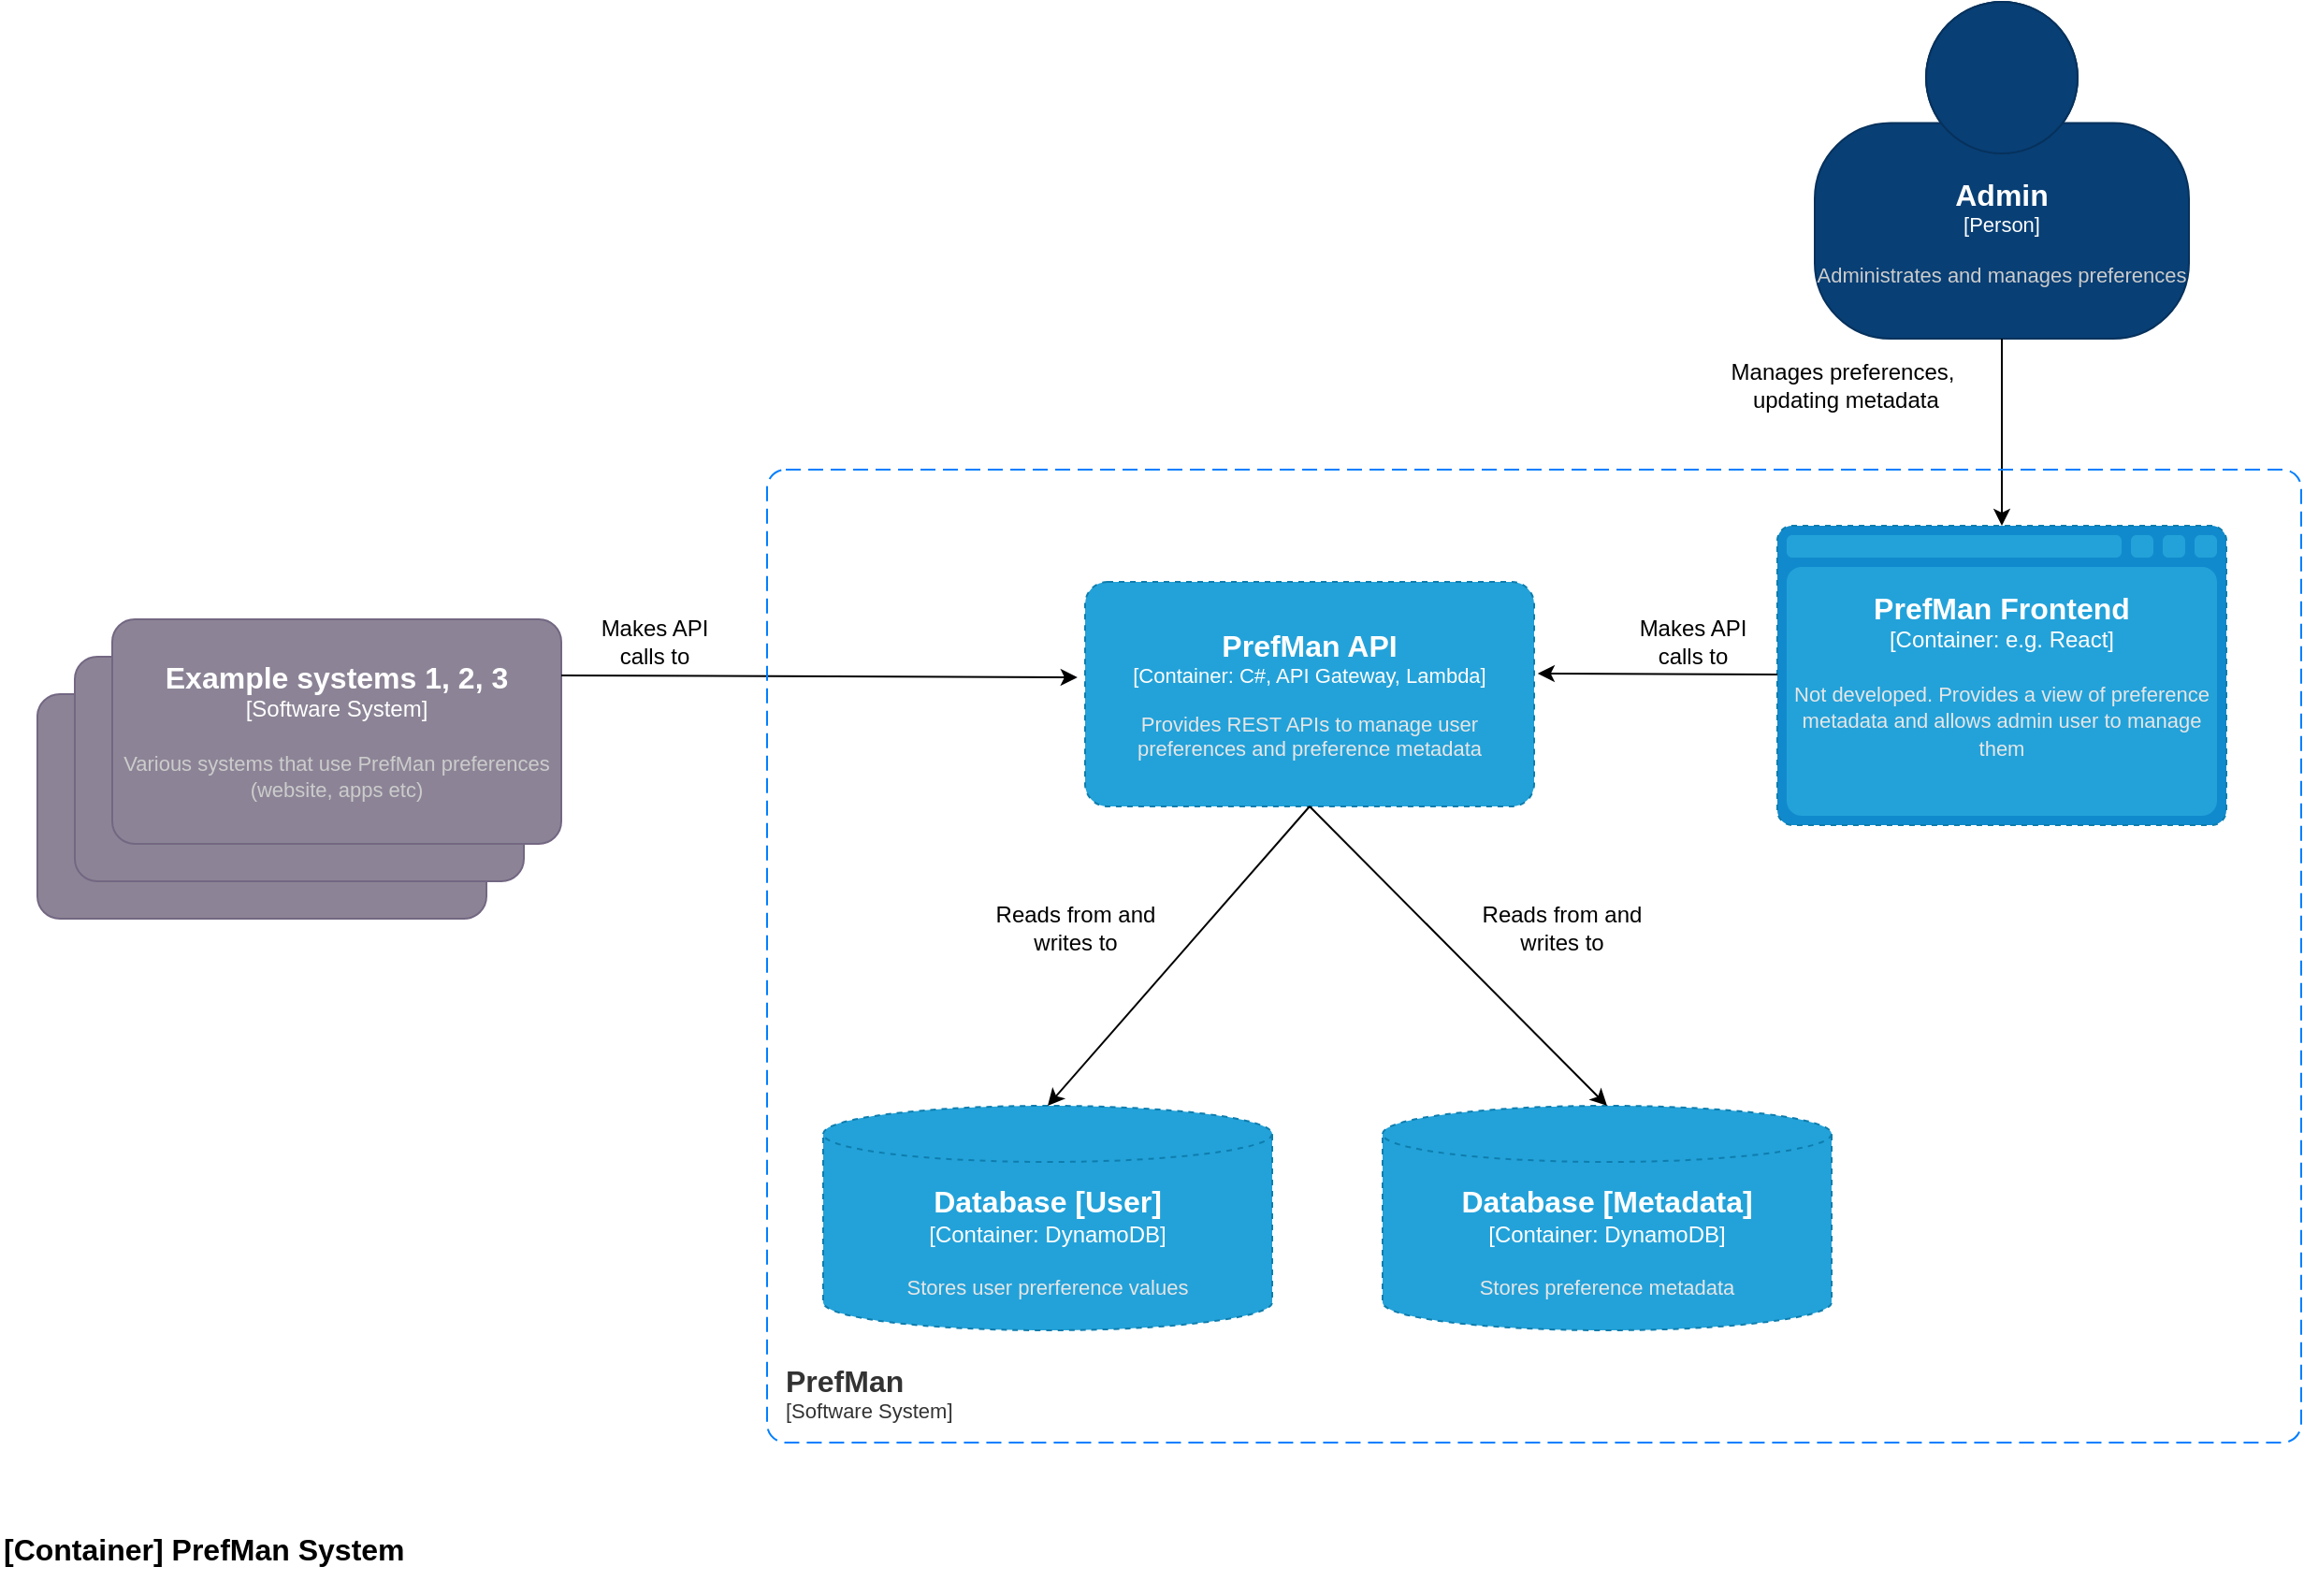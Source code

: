 <mxfile version="20.8.16" type="device"><diagram name="Page-1" id="vcxsWTtPHxIKxbF__xbv"><mxGraphModel dx="1811" dy="1026" grid="1" gridSize="10" guides="1" tooltips="1" connect="1" arrows="1" fold="1" page="1" pageScale="1" pageWidth="1169" pageHeight="827" math="0" shadow="0"><root><mxCell id="0"/><mxCell id="1" parent="0"/><object placeholders="1" c4Name="Admin" c4Type="Person" c4Description="Administrates and manages preferences" label="&lt;font style=&quot;font-size: 16px&quot;&gt;&lt;b&gt;%c4Name%&lt;/b&gt;&lt;/font&gt;&lt;div&gt;[%c4Type%]&lt;/div&gt;&lt;br&gt;&lt;div&gt;&lt;font style=&quot;font-size: 11px&quot;&gt;&lt;font color=&quot;#cccccc&quot;&gt;%c4Description%&lt;/font&gt;&lt;/div&gt;" id="CdMRwRGCYuTQjThIniEg-2"><mxCell style="html=1;fontSize=11;dashed=0;whiteSpace=wrap;fillColor=#083F75;strokeColor=#06315C;fontColor=#ffffff;shape=mxgraph.c4.person2;align=center;metaEdit=1;points=[[0.5,0,0],[1,0.5,0],[1,0.75,0],[0.75,1,0],[0.5,1,0],[0.25,1,0],[0,0.75,0],[0,0.5,0]];resizable=0;" parent="1" vertex="1"><mxGeometry x="1160" y="390" width="200" height="180" as="geometry"/></mxCell></object><object placeholders="1" c4Name="External system name" c4Type="Software System" c4Description="Description of external software system." label="&lt;font style=&quot;font-size: 16px&quot;&gt;&lt;b&gt;%c4Name%&lt;/b&gt;&lt;/font&gt;&lt;div&gt;[%c4Type%]&lt;/div&gt;&lt;br&gt;&lt;div&gt;&lt;font style=&quot;font-size: 11px&quot;&gt;&lt;font color=&quot;#cccccc&quot;&gt;%c4Description%&lt;/font&gt;&lt;/div&gt;" id="CdMRwRGCYuTQjThIniEg-11"><mxCell style="rounded=1;whiteSpace=wrap;html=1;labelBackgroundColor=none;fillColor=#8C8496;fontColor=#ffffff;align=center;arcSize=10;strokeColor=#736782;metaEdit=1;resizable=0;points=[[0.25,0,0],[0.5,0,0],[0.75,0,0],[1,0.25,0],[1,0.5,0],[1,0.75,0],[0.75,1,0],[0.5,1,0],[0.25,1,0],[0,0.75,0],[0,0.5,0],[0,0.25,0]];" parent="1" vertex="1"><mxGeometry x="210" y="760" width="240" height="120" as="geometry"/></mxCell></object><object placeholders="1" c4Name="External system name" c4Type="Software System" c4Description="Description of external software system." label="&lt;font style=&quot;font-size: 16px&quot;&gt;&lt;b&gt;%c4Name%&lt;/b&gt;&lt;/font&gt;&lt;div&gt;[%c4Type%]&lt;/div&gt;&lt;br&gt;&lt;div&gt;&lt;font style=&quot;font-size: 11px&quot;&gt;&lt;font color=&quot;#cccccc&quot;&gt;%c4Description%&lt;/font&gt;&lt;/div&gt;" id="CdMRwRGCYuTQjThIniEg-13"><mxCell style="rounded=1;whiteSpace=wrap;html=1;labelBackgroundColor=none;fillColor=#8C8496;fontColor=#ffffff;align=center;arcSize=10;strokeColor=#736782;metaEdit=1;resizable=0;points=[[0.25,0,0],[0.5,0,0],[0.75,0,0],[1,0.25,0],[1,0.5,0],[1,0.75,0],[0.75,1,0],[0.5,1,0],[0.25,1,0],[0,0.75,0],[0,0.5,0],[0,0.25,0]];" parent="1" vertex="1"><mxGeometry x="230" y="740" width="240" height="120" as="geometry"/></mxCell></object><object placeholders="1" c4Name="Example systems 1, 2, 3" c4Type="Software System" c4Description="Various systems that use PrefMan preferences (website, apps etc)" label="&lt;font style=&quot;font-size: 16px&quot;&gt;&lt;b&gt;%c4Name%&lt;/b&gt;&lt;/font&gt;&lt;div&gt;[%c4Type%]&lt;/div&gt;&lt;br&gt;&lt;div&gt;&lt;font style=&quot;font-size: 11px&quot;&gt;&lt;font color=&quot;#cccccc&quot;&gt;%c4Description%&lt;/font&gt;&lt;/div&gt;" id="CdMRwRGCYuTQjThIniEg-14"><mxCell style="rounded=1;whiteSpace=wrap;html=1;labelBackgroundColor=none;fillColor=#8C8496;fontColor=#ffffff;align=center;arcSize=10;strokeColor=#736782;metaEdit=1;resizable=0;points=[[0.25,0,0],[0.5,0,0],[0.75,0,0],[1,0.25,0],[1,0.5,0],[1,0.75,0],[0.75,1,0],[0.5,1,0],[0.25,1,0],[0,0.75,0],[0,0.5,0],[0,0.25,0]];" parent="1" vertex="1"><mxGeometry x="250" y="720" width="240" height="120" as="geometry"/></mxCell></object><mxCell id="CdMRwRGCYuTQjThIniEg-30" value="" style="endArrow=classic;html=1;rounded=0;exitX=0.5;exitY=1;exitDx=0;exitDy=0;exitPerimeter=0;entryX=0.5;entryY=0;entryDx=0;entryDy=0;entryPerimeter=0;" parent="1" source="CdMRwRGCYuTQjThIniEg-2" target="rcKD3pVELQITxkDHDUNU-6" edge="1"><mxGeometry width="50" height="50" relative="1" as="geometry"><mxPoint x="400" y="640" as="sourcePoint"/><mxPoint x="950" y="650" as="targetPoint"/></mxGeometry></mxCell><mxCell id="CdMRwRGCYuTQjThIniEg-32" value="" style="endArrow=classic;html=1;rounded=0;exitX=1;exitY=0.25;exitDx=0;exitDy=0;exitPerimeter=0;entryX=-0.017;entryY=0.425;entryDx=0;entryDy=0;entryPerimeter=0;" parent="1" source="CdMRwRGCYuTQjThIniEg-14" target="rcKD3pVELQITxkDHDUNU-8" edge="1"><mxGeometry width="50" height="50" relative="1" as="geometry"><mxPoint x="600" y="690" as="sourcePoint"/><mxPoint x="730" y="750" as="targetPoint"/></mxGeometry></mxCell><object placeholders="1" c4Type="Database [Metadata]" c4Container="Container" c4Technology="DynamoDB" c4Description="Stores preference metadata" label="&lt;font style=&quot;font-size: 16px&quot;&gt;&lt;b&gt;%c4Type%&lt;/b&gt;&lt;/font&gt;&lt;div&gt;[%c4Container%:&amp;nbsp;%c4Technology%]&lt;/div&gt;&lt;br&gt;&lt;div&gt;&lt;font style=&quot;font-size: 11px&quot;&gt;&lt;font color=&quot;#E6E6E6&quot;&gt;%c4Description%&lt;/font&gt;&lt;/div&gt;" id="rcKD3pVELQITxkDHDUNU-4"><mxCell style="shape=cylinder3;size=15;whiteSpace=wrap;html=1;boundedLbl=1;rounded=0;labelBackgroundColor=none;fillColor=#23A2D9;fontSize=12;fontColor=#ffffff;align=center;strokeColor=#0E7DAD;metaEdit=1;points=[[0.5,0,0],[1,0.25,0],[1,0.5,0],[1,0.75,0],[0.5,1,0],[0,0.75,0],[0,0.5,0],[0,0.25,0]];resizable=0;dashed=1;" parent="1" vertex="1"><mxGeometry x="929" y="980" width="240" height="120" as="geometry"/></mxCell></object><object placeholders="1" c4Type="Database [User]" c4Container="Container" c4Technology="DynamoDB" c4Description="Stores user prerference values" label="&lt;font style=&quot;font-size: 16px&quot;&gt;&lt;b&gt;%c4Type%&lt;/b&gt;&lt;/font&gt;&lt;div&gt;[%c4Container%:&amp;nbsp;%c4Technology%]&lt;/div&gt;&lt;br&gt;&lt;div&gt;&lt;font style=&quot;font-size: 11px&quot;&gt;&lt;font color=&quot;#E6E6E6&quot;&gt;%c4Description%&lt;/font&gt;&lt;/div&gt;" id="rcKD3pVELQITxkDHDUNU-5"><mxCell style="shape=cylinder3;size=15;whiteSpace=wrap;html=1;boundedLbl=1;rounded=0;labelBackgroundColor=none;fillColor=#23A2D9;fontSize=12;fontColor=#ffffff;align=center;strokeColor=#0E7DAD;metaEdit=1;points=[[0.5,0,0],[1,0.25,0],[1,0.5,0],[1,0.75,0],[0.5,1,0],[0,0.75,0],[0,0.5,0],[0,0.25,0]];resizable=0;dashed=1;" parent="1" vertex="1"><mxGeometry x="630" y="980" width="240" height="120" as="geometry"/></mxCell></object><object placeholders="1" c4Type="PrefMan Frontend" c4Container="Container" c4Technology="e.g. React" c4Description="Not developed. Provides a view of preference metadata and allows admin user to manage them" label="&lt;font style=&quot;font-size: 16px&quot;&gt;&lt;b&gt;%c4Type%&lt;/b&gt;&lt;/font&gt;&lt;div&gt;[%c4Container%:&amp;nbsp;%c4Technology%]&lt;/div&gt;&lt;br&gt;&lt;div&gt;&lt;font style=&quot;font-size: 11px&quot;&gt;&lt;font color=&quot;#E6E6E6&quot;&gt;%c4Description%&lt;/font&gt;&lt;/div&gt;" id="rcKD3pVELQITxkDHDUNU-6"><mxCell style="shape=mxgraph.c4.webBrowserContainer2;whiteSpace=wrap;html=1;boundedLbl=1;rounded=0;labelBackgroundColor=none;strokeColor=#118ACD;fillColor=#23A2D9;strokeColor=#118ACD;strokeColor2=#0E7DAD;fontSize=12;fontColor=#ffffff;align=center;metaEdit=1;points=[[0.5,0,0],[1,0.25,0],[1,0.5,0],[1,0.75,0],[0.5,1,0],[0,0.75,0],[0,0.5,0],[0,0.25,0]];resizable=0;dashed=1;" parent="1" vertex="1"><mxGeometry x="1140" y="670" width="240" height="160" as="geometry"/></mxCell></object><object placeholders="1" c4Name="PrefMan API" c4Type="Container" c4Technology="C#, API Gateway, Lambda" c4Description="Provides REST APIs to manage user preferences and preference metadata" label="&lt;font style=&quot;font-size: 16px&quot;&gt;&lt;b&gt;%c4Name%&lt;/b&gt;&lt;/font&gt;&lt;div&gt;[%c4Type%: %c4Technology%]&lt;/div&gt;&lt;br&gt;&lt;div&gt;&lt;font style=&quot;font-size: 11px&quot;&gt;&lt;font color=&quot;#E6E6E6&quot;&gt;%c4Description%&lt;/font&gt;&lt;/div&gt;" id="rcKD3pVELQITxkDHDUNU-8"><mxCell style="rounded=1;whiteSpace=wrap;html=1;fontSize=11;labelBackgroundColor=none;fillColor=#23A2D9;fontColor=#ffffff;align=center;arcSize=10;strokeColor=#0E7DAD;metaEdit=1;resizable=0;points=[[0.25,0,0],[0.5,0,0],[0.75,0,0],[1,0.25,0],[1,0.5,0],[1,0.75,0],[0.75,1,0],[0.5,1,0],[0.25,1,0],[0,0.75,0],[0,0.5,0],[0,0.25,0]];dashed=1;" parent="1" vertex="1"><mxGeometry x="770" y="700" width="240" height="120" as="geometry"/></mxCell></object><mxCell id="rcKD3pVELQITxkDHDUNU-9" value="" style="endArrow=classic;html=1;rounded=0;entryX=1.008;entryY=0.408;entryDx=0;entryDy=0;entryPerimeter=0;" parent="1" target="rcKD3pVELQITxkDHDUNU-8" edge="1"><mxGeometry width="50" height="50" relative="1" as="geometry"><mxPoint x="1140" y="749.5" as="sourcePoint"/><mxPoint x="1040" y="749.5" as="targetPoint"/></mxGeometry></mxCell><mxCell id="rcKD3pVELQITxkDHDUNU-10" value="&lt;br&gt;Makes API &lt;br&gt;calls to" style="text;html=1;strokeColor=none;fillColor=none;align=center;verticalAlign=middle;whiteSpace=wrap;rounded=0;" parent="1" vertex="1"><mxGeometry x="1050" y="710" width="90" height="30" as="geometry"/></mxCell><mxCell id="rcKD3pVELQITxkDHDUNU-11" value="&lt;br&gt;Makes API &lt;br&gt;calls to" style="text;html=1;strokeColor=none;fillColor=none;align=center;verticalAlign=middle;whiteSpace=wrap;rounded=0;" parent="1" vertex="1"><mxGeometry x="495" y="710" width="90" height="30" as="geometry"/></mxCell><mxCell id="rcKD3pVELQITxkDHDUNU-16" value="" style="endArrow=classic;html=1;rounded=0;exitX=0.5;exitY=1;exitDx=0;exitDy=0;exitPerimeter=0;entryX=0.5;entryY=0;entryDx=0;entryDy=0;entryPerimeter=0;" parent="1" source="rcKD3pVELQITxkDHDUNU-8" target="rcKD3pVELQITxkDHDUNU-5" edge="1"><mxGeometry width="50" height="50" relative="1" as="geometry"><mxPoint x="860" y="930" as="sourcePoint"/><mxPoint x="910" y="880" as="targetPoint"/></mxGeometry></mxCell><mxCell id="rcKD3pVELQITxkDHDUNU-17" value="" style="endArrow=classic;html=1;rounded=0;entryX=0.5;entryY=0;entryDx=0;entryDy=0;entryPerimeter=0;exitX=0.5;exitY=1;exitDx=0;exitDy=0;exitPerimeter=0;" parent="1" source="rcKD3pVELQITxkDHDUNU-8" target="rcKD3pVELQITxkDHDUNU-4" edge="1"><mxGeometry width="50" height="50" relative="1" as="geometry"><mxPoint x="890" y="830" as="sourcePoint"/><mxPoint x="910" y="880" as="targetPoint"/></mxGeometry></mxCell><mxCell id="rcKD3pVELQITxkDHDUNU-18" value="Reads from and writes to" style="text;html=1;strokeColor=none;fillColor=none;align=center;verticalAlign=middle;whiteSpace=wrap;rounded=0;" parent="1" vertex="1"><mxGeometry x="720" y="870" width="90" height="30" as="geometry"/></mxCell><mxCell id="rcKD3pVELQITxkDHDUNU-19" value="Reads from and writes to" style="text;html=1;strokeColor=none;fillColor=none;align=center;verticalAlign=middle;whiteSpace=wrap;rounded=0;" parent="1" vertex="1"><mxGeometry x="980" y="870" width="90" height="30" as="geometry"/></mxCell><object placeholders="1" c4Name="PrefMan" c4Type="SystemScopeBoundary" c4Application="Software System" label="&lt;font style=&quot;font-size: 16px&quot;&gt;&lt;b&gt;&lt;div style=&quot;text-align: left&quot;&gt;%c4Name%&lt;/div&gt;&lt;/b&gt;&lt;/font&gt;&lt;div style=&quot;text-align: left&quot;&gt;[%c4Application%]&lt;/div&gt;" id="rcKD3pVELQITxkDHDUNU-20"><mxCell style="rounded=1;fontSize=11;whiteSpace=wrap;html=1;dashed=1;arcSize=20;fillColor=none;strokeColor=#007FFF;fontColor=#333333;labelBackgroundColor=none;align=left;verticalAlign=bottom;labelBorderColor=none;spacingTop=0;spacing=10;dashPattern=8 4;metaEdit=1;rotatable=0;perimeter=rectanglePerimeter;noLabel=0;labelPadding=0;allowArrows=0;connectable=0;expand=0;recursiveResize=0;editable=1;pointerEvents=0;absoluteArcSize=1;points=[[0.25,0,0],[0.5,0,0],[0.75,0,0],[1,0.25,0],[1,0.5,0],[1,0.75,0],[0.75,1,0],[0.5,1,0],[0.25,1,0],[0,0.75,0],[0,0.5,0],[0,0.25,0]];" parent="1" vertex="1"><mxGeometry x="600" y="640" width="820" height="520" as="geometry"/></mxCell></object><object placeholders="1" c4Name="[Container] PrefMan System" c4Type="ContainerDiagramTitle" c4Description="" label="&lt;font style=&quot;font-size: 16px&quot;&gt;&lt;b&gt;&lt;div style=&quot;text-align: left&quot;&gt;%c4Name%&lt;/div&gt;&lt;/b&gt;&lt;/font&gt;&lt;div style=&quot;text-align: left&quot;&gt;%c4Description%&lt;/div&gt;" id="CUH7zcZ4-dfieWaIxQNW-1"><mxCell style="text;html=1;strokeColor=none;fillColor=none;align=left;verticalAlign=top;whiteSpace=wrap;rounded=0;metaEdit=1;allowArrows=0;resizable=1;rotatable=0;connectable=0;recursiveResize=0;expand=0;pointerEvents=0;points=[[0.25,0,0],[0.5,0,0],[0.75,0,0],[1,0.25,0],[1,0.5,0],[1,0.75,0],[0.75,1,0],[0.5,1,0],[0.25,1,0],[0,0.75,0],[0,0.5,0],[0,0.25,0]];" vertex="1" parent="1"><mxGeometry x="190" y="1201" width="260" height="40" as="geometry"/></mxCell></object><mxCell id="CUH7zcZ4-dfieWaIxQNW-2" value="Manages preferences,&lt;br&gt;&amp;nbsp;updating metadata" style="text;html=1;strokeColor=none;fillColor=none;align=center;verticalAlign=middle;whiteSpace=wrap;rounded=0;" vertex="1" parent="1"><mxGeometry x="1080" y="580" width="190" height="30" as="geometry"/></mxCell></root></mxGraphModel></diagram></mxfile>